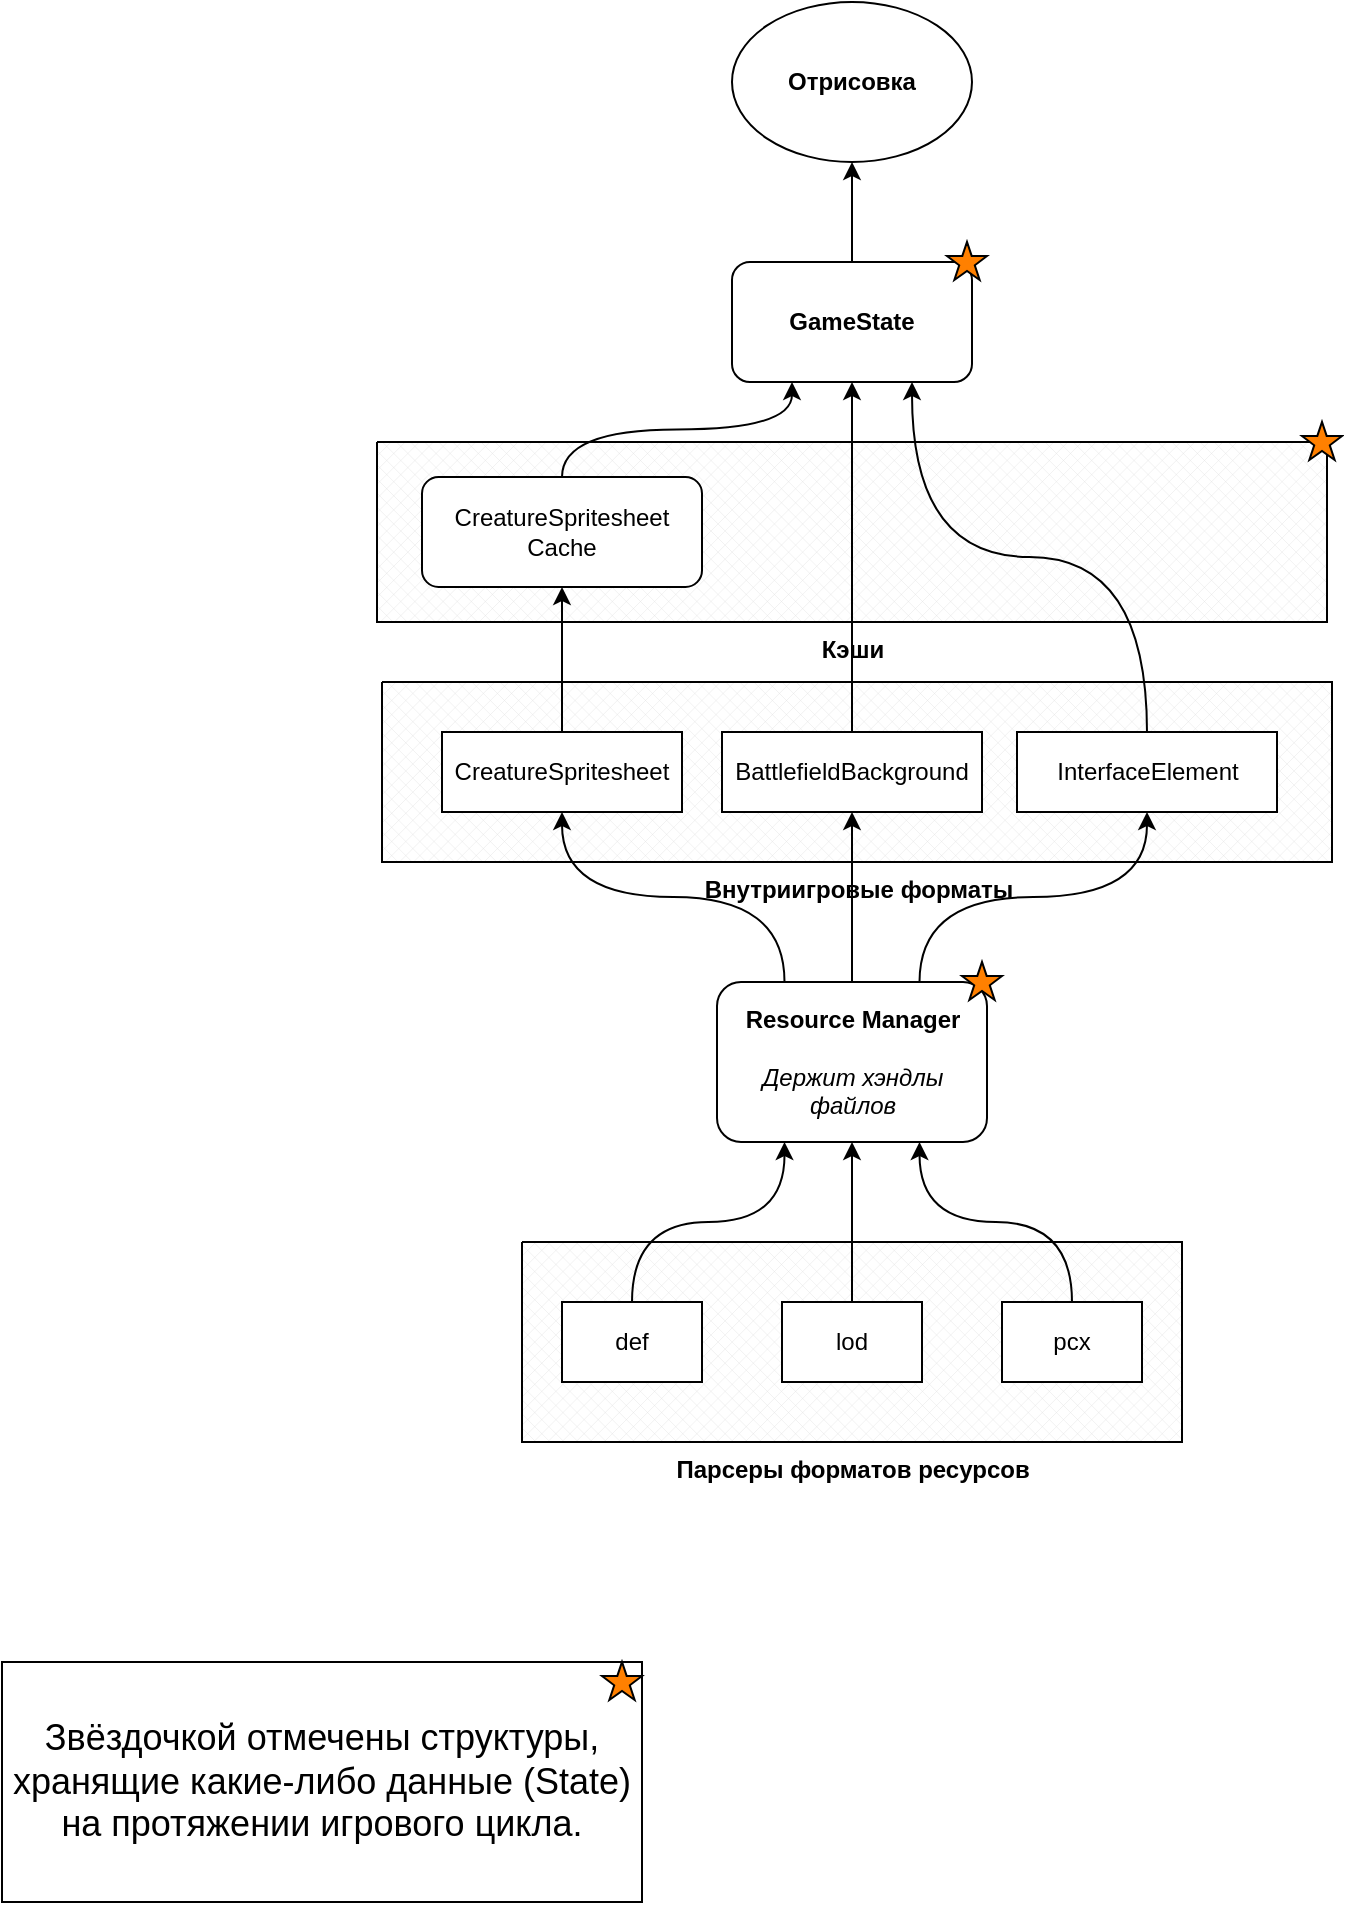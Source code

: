 <mxfile version="13.5.8"><diagram id="vejpfBHK_ckFj7sJoR4d" name="Page-1"><mxGraphModel dx="1564" dy="922" grid="1" gridSize="10" guides="1" tooltips="1" connect="1" arrows="1" fold="1" page="1" pageScale="1" pageWidth="850" pageHeight="1100" math="0" shadow="0"><root><mxCell id="0"/><mxCell id="1" parent="0"/><mxCell id="p64OcJ3DxE1gApQNTA0W-40" value="&lt;b&gt;Кэши&lt;/b&gt;" style="verticalLabelPosition=bottom;verticalAlign=top;html=1;shape=mxgraph.basic.patternFillRect;fillStyle=diagGrid;step=5;fillStrokeWidth=0.2;fillStrokeColor=#dddddd;labelPosition=center;align=center;horizontal=1;" vertex="1" parent="1"><mxGeometry x="197.5" y="230" width="475" height="90" as="geometry"/></mxCell><mxCell id="p64OcJ3DxE1gApQNTA0W-13" value="&lt;b&gt;Внутриигровые форматы&lt;br&gt;&lt;/b&gt;" style="verticalLabelPosition=bottom;verticalAlign=top;html=1;shape=mxgraph.basic.patternFillRect;fillStyle=diagGrid;step=5;fillStrokeWidth=0.2;fillStrokeColor=#dddddd;labelPosition=center;align=center;horizontal=1;" vertex="1" parent="1"><mxGeometry x="200" y="350" width="475" height="90" as="geometry"/></mxCell><mxCell id="p64OcJ3DxE1gApQNTA0W-7" value="&lt;b&gt;Парсеры форматов ресурсов&lt;br&gt;&lt;/b&gt;" style="verticalLabelPosition=bottom;verticalAlign=top;html=1;shape=mxgraph.basic.patternFillRect;fillStyle=diagGrid;step=5;fillStrokeWidth=0.2;fillStrokeColor=#dddddd;labelPosition=center;align=center;" vertex="1" parent="1"><mxGeometry x="270" y="630" width="330" height="100" as="geometry"/></mxCell><mxCell id="p64OcJ3DxE1gApQNTA0W-1" value="&lt;div&gt;&lt;b&gt;Resource Manager&lt;/b&gt;&lt;/div&gt;&lt;div&gt;&lt;br&gt;&lt;/div&gt;&lt;div&gt;&lt;i&gt;Держит хэндлы файлов&lt;/i&gt;&lt;br&gt;&lt;/div&gt;" style="rounded=1;whiteSpace=wrap;html=1;" vertex="1" parent="1"><mxGeometry x="367.5" y="500" width="135" height="80" as="geometry"/></mxCell><mxCell id="p64OcJ3DxE1gApQNTA0W-15" style="rounded=0;orthogonalLoop=1;jettySize=auto;html=1;exitX=0.5;exitY=0;exitDx=0;exitDy=0;entryX=0.25;entryY=1;entryDx=0;entryDy=0;edgeStyle=orthogonalEdgeStyle;curved=1;" edge="1" parent="1" source="p64OcJ3DxE1gApQNTA0W-4" target="p64OcJ3DxE1gApQNTA0W-1"><mxGeometry relative="1" as="geometry"/></mxCell><mxCell id="p64OcJ3DxE1gApQNTA0W-4" value="&lt;div&gt;def&lt;/div&gt;" style="rounded=0;whiteSpace=wrap;html=1;" vertex="1" parent="1"><mxGeometry x="290" y="660" width="70" height="40" as="geometry"/></mxCell><mxCell id="p64OcJ3DxE1gApQNTA0W-16" style="edgeStyle=orthogonalEdgeStyle;curved=1;rounded=0;orthogonalLoop=1;jettySize=auto;html=1;exitX=0.5;exitY=0;exitDx=0;exitDy=0;entryX=0.5;entryY=1;entryDx=0;entryDy=0;" edge="1" parent="1" source="p64OcJ3DxE1gApQNTA0W-5" target="p64OcJ3DxE1gApQNTA0W-1"><mxGeometry relative="1" as="geometry"/></mxCell><mxCell id="p64OcJ3DxE1gApQNTA0W-5" value="&lt;div&gt;lod&lt;/div&gt;" style="rounded=0;whiteSpace=wrap;html=1;" vertex="1" parent="1"><mxGeometry x="400" y="660" width="70" height="40" as="geometry"/></mxCell><mxCell id="p64OcJ3DxE1gApQNTA0W-17" style="edgeStyle=orthogonalEdgeStyle;curved=1;rounded=0;orthogonalLoop=1;jettySize=auto;html=1;exitX=0.5;exitY=0;exitDx=0;exitDy=0;entryX=0.75;entryY=1;entryDx=0;entryDy=0;" edge="1" parent="1" source="p64OcJ3DxE1gApQNTA0W-6" target="p64OcJ3DxE1gApQNTA0W-1"><mxGeometry relative="1" as="geometry"/></mxCell><mxCell id="p64OcJ3DxE1gApQNTA0W-6" value="&lt;div&gt;pcx&lt;/div&gt;" style="rounded=0;whiteSpace=wrap;html=1;" vertex="1" parent="1"><mxGeometry x="510" y="660" width="70" height="40" as="geometry"/></mxCell><mxCell id="p64OcJ3DxE1gApQNTA0W-23" style="edgeStyle=orthogonalEdgeStyle;curved=1;rounded=0;orthogonalLoop=1;jettySize=auto;html=1;exitX=0.25;exitY=0;exitDx=0;exitDy=0;entryX=0.5;entryY=1;entryDx=0;entryDy=0;" edge="1" parent="1" source="p64OcJ3DxE1gApQNTA0W-1" target="p64OcJ3DxE1gApQNTA0W-10"><mxGeometry relative="1" as="geometry"/></mxCell><mxCell id="p64OcJ3DxE1gApQNTA0W-33" style="edgeStyle=orthogonalEdgeStyle;curved=1;rounded=0;sketch=0;orthogonalLoop=1;jettySize=auto;html=1;exitX=0.5;exitY=0;exitDx=0;exitDy=0;entryX=0.5;entryY=1;entryDx=0;entryDy=0;" edge="1" parent="1" source="p64OcJ3DxE1gApQNTA0W-10" target="p64OcJ3DxE1gApQNTA0W-29"><mxGeometry relative="1" as="geometry"/></mxCell><mxCell id="p64OcJ3DxE1gApQNTA0W-10" value="&lt;div&gt;CreatureSpritesheet&lt;/div&gt;" style="rounded=0;whiteSpace=wrap;html=1;" vertex="1" parent="1"><mxGeometry x="230" y="375" width="120" height="40" as="geometry"/></mxCell><mxCell id="p64OcJ3DxE1gApQNTA0W-25" style="edgeStyle=orthogonalEdgeStyle;curved=1;rounded=0;orthogonalLoop=1;jettySize=auto;html=1;exitX=0.5;exitY=0;exitDx=0;exitDy=0;entryX=0.5;entryY=1;entryDx=0;entryDy=0;sketch=0;" edge="1" parent="1" source="p64OcJ3DxE1gApQNTA0W-1" target="p64OcJ3DxE1gApQNTA0W-11"><mxGeometry relative="1" as="geometry"/></mxCell><mxCell id="p64OcJ3DxE1gApQNTA0W-35" style="edgeStyle=orthogonalEdgeStyle;curved=1;rounded=0;sketch=0;orthogonalLoop=1;jettySize=auto;html=1;exitX=0.5;exitY=0;exitDx=0;exitDy=0;entryX=0.5;entryY=1;entryDx=0;entryDy=0;" edge="1" parent="1" source="p64OcJ3DxE1gApQNTA0W-11" target="p64OcJ3DxE1gApQNTA0W-32"><mxGeometry relative="1" as="geometry"/></mxCell><mxCell id="p64OcJ3DxE1gApQNTA0W-11" value="BattlefieldBackground" style="rounded=0;whiteSpace=wrap;html=1;" vertex="1" parent="1"><mxGeometry x="370" y="375" width="130" height="40" as="geometry"/></mxCell><mxCell id="p64OcJ3DxE1gApQNTA0W-26" style="edgeStyle=orthogonalEdgeStyle;curved=1;rounded=0;orthogonalLoop=1;jettySize=auto;html=1;exitX=0.75;exitY=0;exitDx=0;exitDy=0;entryX=0.5;entryY=1;entryDx=0;entryDy=0;" edge="1" parent="1" source="p64OcJ3DxE1gApQNTA0W-1" target="p64OcJ3DxE1gApQNTA0W-12"><mxGeometry relative="1" as="geometry"/></mxCell><mxCell id="p64OcJ3DxE1gApQNTA0W-36" style="edgeStyle=orthogonalEdgeStyle;curved=1;rounded=0;sketch=0;orthogonalLoop=1;jettySize=auto;html=1;exitX=0.5;exitY=0;exitDx=0;exitDy=0;entryX=0.75;entryY=1;entryDx=0;entryDy=0;" edge="1" parent="1" source="p64OcJ3DxE1gApQNTA0W-12" target="p64OcJ3DxE1gApQNTA0W-32"><mxGeometry relative="1" as="geometry"/></mxCell><mxCell id="p64OcJ3DxE1gApQNTA0W-12" value="InterfaceElement" style="rounded=0;whiteSpace=wrap;html=1;" vertex="1" parent="1"><mxGeometry x="517.5" y="375" width="130" height="40" as="geometry"/></mxCell><mxCell id="p64OcJ3DxE1gApQNTA0W-27" value="&lt;b&gt;Отрисовка&lt;/b&gt;" style="ellipse;whiteSpace=wrap;html=1;gradientColor=#ffffff;" vertex="1" parent="1"><mxGeometry x="375" y="10" width="120" height="80" as="geometry"/></mxCell><mxCell id="p64OcJ3DxE1gApQNTA0W-34" style="edgeStyle=orthogonalEdgeStyle;curved=1;rounded=0;sketch=0;orthogonalLoop=1;jettySize=auto;html=1;exitX=0.5;exitY=0;exitDx=0;exitDy=0;entryX=0.25;entryY=1;entryDx=0;entryDy=0;" edge="1" parent="1" source="p64OcJ3DxE1gApQNTA0W-29" target="p64OcJ3DxE1gApQNTA0W-32"><mxGeometry relative="1" as="geometry"/></mxCell><mxCell id="p64OcJ3DxE1gApQNTA0W-29" value="&lt;div&gt;CreatureSpritesheet&lt;/div&gt;&lt;div&gt;Cache&lt;br&gt;&lt;/div&gt;" style="rounded=1;whiteSpace=wrap;html=1;" vertex="1" parent="1"><mxGeometry x="220" y="247.5" width="140" height="55" as="geometry"/></mxCell><mxCell id="p64OcJ3DxE1gApQNTA0W-37" style="edgeStyle=orthogonalEdgeStyle;curved=1;rounded=0;sketch=0;orthogonalLoop=1;jettySize=auto;html=1;exitX=0.5;exitY=0;exitDx=0;exitDy=0;entryX=0.5;entryY=1;entryDx=0;entryDy=0;" edge="1" parent="1" source="p64OcJ3DxE1gApQNTA0W-32" target="p64OcJ3DxE1gApQNTA0W-27"><mxGeometry relative="1" as="geometry"/></mxCell><mxCell id="p64OcJ3DxE1gApQNTA0W-32" value="&lt;b&gt;GameState&lt;/b&gt;" style="rounded=1;whiteSpace=wrap;html=1;gradientColor=#ffffff;align=center;" vertex="1" parent="1"><mxGeometry x="375" y="140" width="120" height="60" as="geometry"/></mxCell><mxCell id="p64OcJ3DxE1gApQNTA0W-38" value="" style="verticalLabelPosition=bottom;verticalAlign=top;html=1;shape=mxgraph.basic.star;align=center;labelBackgroundColor=none;fillColor=#FF8000;" vertex="1" parent="1"><mxGeometry x="490" y="490" width="20" height="19" as="geometry"/></mxCell><mxCell id="p64OcJ3DxE1gApQNTA0W-39" value="" style="verticalLabelPosition=bottom;verticalAlign=top;html=1;shape=mxgraph.basic.star;align=center;labelBackgroundColor=none;fillColor=#FF8000;" vertex="1" parent="1"><mxGeometry x="660" y="220" width="20" height="19" as="geometry"/></mxCell><mxCell id="p64OcJ3DxE1gApQNTA0W-41" value="" style="verticalLabelPosition=bottom;verticalAlign=top;html=1;shape=mxgraph.basic.star;align=center;labelBackgroundColor=none;fillColor=#FF8000;" vertex="1" parent="1"><mxGeometry x="482.5" y="130" width="20" height="19" as="geometry"/></mxCell><mxCell id="p64OcJ3DxE1gApQNTA0W-50" value="" style="group" vertex="1" connectable="0" parent="1"><mxGeometry x="10" y="840" width="320" height="120" as="geometry"/></mxCell><mxCell id="p64OcJ3DxE1gApQNTA0W-42" value="" style="verticalLabelPosition=bottom;verticalAlign=top;html=1;shape=mxgraph.basic.star;align=center;labelBackgroundColor=none;fillColor=#FF8000;" vertex="1" parent="p64OcJ3DxE1gApQNTA0W-50"><mxGeometry x="300" width="20" height="19" as="geometry"/></mxCell><mxCell id="p64OcJ3DxE1gApQNTA0W-47" value="Звёздочкой отмечены структуры, хранящие какие-либо данные (State) на протяжении игрового цикла." style="rounded=0;whiteSpace=wrap;html=1;labelBackgroundColor=none;gradientColor=none;fontSize=18;align=center;fillColor=none;" vertex="1" parent="p64OcJ3DxE1gApQNTA0W-50"><mxGeometry width="320" height="120" as="geometry"/></mxCell></root></mxGraphModel></diagram></mxfile>